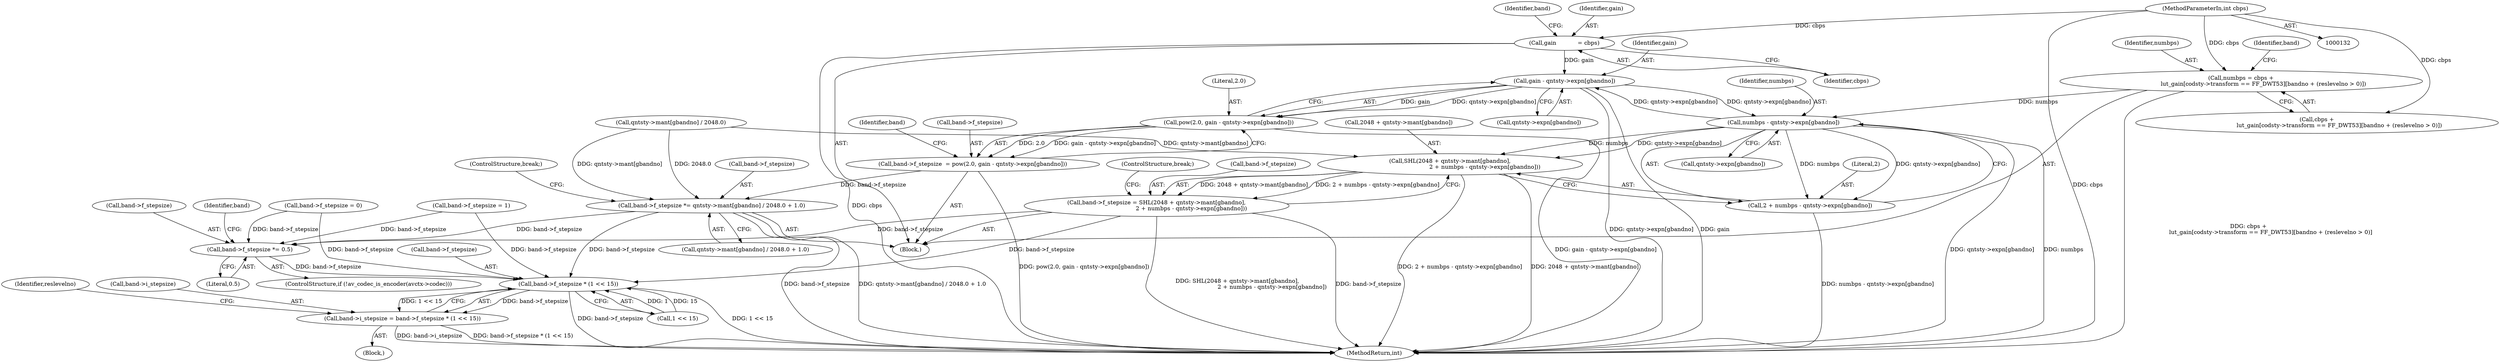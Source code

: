 digraph "0_FFmpeg_912ce9dd2080c5837285a471d750fa311e09b555_0@pointer" {
"1000608" [label="(Call,gain - qntsty->expn[gbandno])"];
"1000599" [label="(Call,gain            = cbps)"];
"1000136" [label="(MethodParameterIn,int cbps)"];
"1000590" [label="(Call,numbps - qntsty->expn[gbandno])"];
"1000559" [label="(Call,numbps = cbps +\n                         lut_gain[codsty->transform == FF_DWT53][bandno + (reslevelno > 0)])"];
"1000608" [label="(Call,gain - qntsty->expn[gbandno])"];
"1000580" [label="(Call,SHL(2048 + qntsty->mant[gbandno],\n                                       2 + numbps - qntsty->expn[gbandno]))"];
"1000576" [label="(Call,band->f_stepsize = SHL(2048 + qntsty->mant[gbandno],\n                                       2 + numbps - qntsty->expn[gbandno]))"];
"1000646" [label="(Call,band->f_stepsize *= 0.5)"];
"1000655" [label="(Call,band->f_stepsize * (1 << 15))"];
"1000651" [label="(Call,band->i_stepsize = band->f_stepsize * (1 << 15))"];
"1000588" [label="(Call,2 + numbps - qntsty->expn[gbandno])"];
"1000606" [label="(Call,pow(2.0, gain - qntsty->expn[gbandno]))"];
"1000602" [label="(Call,band->f_stepsize  = pow(2.0, gain - qntsty->expn[gbandno]))"];
"1000615" [label="(Call,band->f_stepsize *= qntsty->mant[gbandno] / 2048.0 + 1.0)"];
"1000561" [label="(Call,cbps +\n                         lut_gain[codsty->transform == FF_DWT53][bandno + (reslevelno > 0)])"];
"1000647" [label="(Call,band->f_stepsize)"];
"1000651" [label="(Call,band->i_stepsize = band->f_stepsize * (1 << 15))"];
"1000650" [label="(Literal,0.5)"];
"1000607" [label="(Literal,2.0)"];
"1000646" [label="(Call,band->f_stepsize *= 0.5)"];
"1000600" [label="(Identifier,gain)"];
"1000597" [label="(ControlStructure,break;)"];
"1000616" [label="(Call,band->f_stepsize)"];
"1000590" [label="(Call,numbps - qntsty->expn[gbandno])"];
"1000588" [label="(Call,2 + numbps - qntsty->expn[gbandno])"];
"1000617" [label="(Identifier,band)"];
"1000640" [label="(ControlStructure,if (!av_codec_is_encoder(avctx->codec)))"];
"1000656" [label="(Call,band->f_stepsize)"];
"1000610" [label="(Call,qntsty->expn[gbandno])"];
"1000615" [label="(Call,band->f_stepsize *= qntsty->mant[gbandno] / 2048.0 + 1.0)"];
"1000664" [label="(Identifier,reslevelno)"];
"1000552" [label="(Call,band->f_stepsize = 1)"];
"1000589" [label="(Literal,2)"];
"1000604" [label="(Identifier,band)"];
"1000659" [label="(Call,1 << 15)"];
"1000653" [label="(Identifier,band)"];
"1000532" [label="(Block,)"];
"1000580" [label="(Call,SHL(2048 + qntsty->mant[gbandno],\n                                       2 + numbps - qntsty->expn[gbandno]))"];
"1000603" [label="(Call,band->f_stepsize)"];
"1000577" [label="(Call,band->f_stepsize)"];
"1000619" [label="(Call,qntsty->mant[gbandno] / 2048.0 + 1.0)"];
"1000609" [label="(Identifier,gain)"];
"1000548" [label="(Block,)"];
"1000655" [label="(Call,band->f_stepsize * (1 << 15))"];
"1000136" [label="(MethodParameterIn,int cbps)"];
"1000652" [label="(Call,band->i_stepsize)"];
"1000628" [label="(ControlStructure,break;)"];
"1000606" [label="(Call,pow(2.0, gain - qntsty->expn[gbandno]))"];
"1000630" [label="(Call,band->f_stepsize = 0)"];
"1000560" [label="(Identifier,numbps)"];
"1000599" [label="(Call,gain            = cbps)"];
"1000591" [label="(Identifier,numbps)"];
"1000578" [label="(Identifier,band)"];
"1000581" [label="(Call,2048 + qntsty->mant[gbandno])"];
"1000620" [label="(Call,qntsty->mant[gbandno] / 2048.0)"];
"1000592" [label="(Call,qntsty->expn[gbandno])"];
"1000602" [label="(Call,band->f_stepsize  = pow(2.0, gain - qntsty->expn[gbandno]))"];
"1000601" [label="(Identifier,cbps)"];
"1000576" [label="(Call,band->f_stepsize = SHL(2048 + qntsty->mant[gbandno],\n                                       2 + numbps - qntsty->expn[gbandno]))"];
"1001573" [label="(MethodReturn,int)"];
"1000559" [label="(Call,numbps = cbps +\n                         lut_gain[codsty->transform == FF_DWT53][bandno + (reslevelno > 0)])"];
"1000608" [label="(Call,gain - qntsty->expn[gbandno])"];
"1000608" -> "1000606"  [label="AST: "];
"1000608" -> "1000610"  [label="CFG: "];
"1000609" -> "1000608"  [label="AST: "];
"1000610" -> "1000608"  [label="AST: "];
"1000606" -> "1000608"  [label="CFG: "];
"1000608" -> "1001573"  [label="DDG: qntsty->expn[gbandno]"];
"1000608" -> "1001573"  [label="DDG: gain"];
"1000608" -> "1000590"  [label="DDG: qntsty->expn[gbandno]"];
"1000608" -> "1000606"  [label="DDG: gain"];
"1000608" -> "1000606"  [label="DDG: qntsty->expn[gbandno]"];
"1000599" -> "1000608"  [label="DDG: gain"];
"1000590" -> "1000608"  [label="DDG: qntsty->expn[gbandno]"];
"1000599" -> "1000548"  [label="AST: "];
"1000599" -> "1000601"  [label="CFG: "];
"1000600" -> "1000599"  [label="AST: "];
"1000601" -> "1000599"  [label="AST: "];
"1000604" -> "1000599"  [label="CFG: "];
"1000599" -> "1001573"  [label="DDG: cbps"];
"1000136" -> "1000599"  [label="DDG: cbps"];
"1000136" -> "1000132"  [label="AST: "];
"1000136" -> "1001573"  [label="DDG: cbps"];
"1000136" -> "1000559"  [label="DDG: cbps"];
"1000136" -> "1000561"  [label="DDG: cbps"];
"1000590" -> "1000588"  [label="AST: "];
"1000590" -> "1000592"  [label="CFG: "];
"1000591" -> "1000590"  [label="AST: "];
"1000592" -> "1000590"  [label="AST: "];
"1000588" -> "1000590"  [label="CFG: "];
"1000590" -> "1001573"  [label="DDG: qntsty->expn[gbandno]"];
"1000590" -> "1001573"  [label="DDG: numbps"];
"1000590" -> "1000580"  [label="DDG: numbps"];
"1000590" -> "1000580"  [label="DDG: qntsty->expn[gbandno]"];
"1000590" -> "1000588"  [label="DDG: numbps"];
"1000590" -> "1000588"  [label="DDG: qntsty->expn[gbandno]"];
"1000559" -> "1000590"  [label="DDG: numbps"];
"1000559" -> "1000548"  [label="AST: "];
"1000559" -> "1000561"  [label="CFG: "];
"1000560" -> "1000559"  [label="AST: "];
"1000561" -> "1000559"  [label="AST: "];
"1000578" -> "1000559"  [label="CFG: "];
"1000559" -> "1001573"  [label="DDG: cbps +\n                         lut_gain[codsty->transform == FF_DWT53][bandno + (reslevelno > 0)]"];
"1000580" -> "1000576"  [label="AST: "];
"1000580" -> "1000588"  [label="CFG: "];
"1000581" -> "1000580"  [label="AST: "];
"1000588" -> "1000580"  [label="AST: "];
"1000576" -> "1000580"  [label="CFG: "];
"1000580" -> "1001573"  [label="DDG: 2 + numbps - qntsty->expn[gbandno]"];
"1000580" -> "1001573"  [label="DDG: 2048 + qntsty->mant[gbandno]"];
"1000580" -> "1000576"  [label="DDG: 2048 + qntsty->mant[gbandno]"];
"1000580" -> "1000576"  [label="DDG: 2 + numbps - qntsty->expn[gbandno]"];
"1000620" -> "1000580"  [label="DDG: qntsty->mant[gbandno]"];
"1000576" -> "1000548"  [label="AST: "];
"1000577" -> "1000576"  [label="AST: "];
"1000597" -> "1000576"  [label="CFG: "];
"1000576" -> "1001573"  [label="DDG: SHL(2048 + qntsty->mant[gbandno],\n                                       2 + numbps - qntsty->expn[gbandno])"];
"1000576" -> "1001573"  [label="DDG: band->f_stepsize"];
"1000576" -> "1000646"  [label="DDG: band->f_stepsize"];
"1000576" -> "1000655"  [label="DDG: band->f_stepsize"];
"1000646" -> "1000640"  [label="AST: "];
"1000646" -> "1000650"  [label="CFG: "];
"1000647" -> "1000646"  [label="AST: "];
"1000650" -> "1000646"  [label="AST: "];
"1000653" -> "1000646"  [label="CFG: "];
"1000552" -> "1000646"  [label="DDG: band->f_stepsize"];
"1000630" -> "1000646"  [label="DDG: band->f_stepsize"];
"1000615" -> "1000646"  [label="DDG: band->f_stepsize"];
"1000646" -> "1000655"  [label="DDG: band->f_stepsize"];
"1000655" -> "1000651"  [label="AST: "];
"1000655" -> "1000659"  [label="CFG: "];
"1000656" -> "1000655"  [label="AST: "];
"1000659" -> "1000655"  [label="AST: "];
"1000651" -> "1000655"  [label="CFG: "];
"1000655" -> "1001573"  [label="DDG: band->f_stepsize"];
"1000655" -> "1001573"  [label="DDG: 1 << 15"];
"1000655" -> "1000651"  [label="DDG: band->f_stepsize"];
"1000655" -> "1000651"  [label="DDG: 1 << 15"];
"1000552" -> "1000655"  [label="DDG: band->f_stepsize"];
"1000630" -> "1000655"  [label="DDG: band->f_stepsize"];
"1000615" -> "1000655"  [label="DDG: band->f_stepsize"];
"1000659" -> "1000655"  [label="DDG: 1"];
"1000659" -> "1000655"  [label="DDG: 15"];
"1000651" -> "1000532"  [label="AST: "];
"1000652" -> "1000651"  [label="AST: "];
"1000664" -> "1000651"  [label="CFG: "];
"1000651" -> "1001573"  [label="DDG: band->f_stepsize * (1 << 15)"];
"1000651" -> "1001573"  [label="DDG: band->i_stepsize"];
"1000589" -> "1000588"  [label="AST: "];
"1000588" -> "1001573"  [label="DDG: numbps - qntsty->expn[gbandno]"];
"1000606" -> "1000602"  [label="AST: "];
"1000607" -> "1000606"  [label="AST: "];
"1000602" -> "1000606"  [label="CFG: "];
"1000606" -> "1001573"  [label="DDG: gain - qntsty->expn[gbandno]"];
"1000606" -> "1000602"  [label="DDG: 2.0"];
"1000606" -> "1000602"  [label="DDG: gain - qntsty->expn[gbandno]"];
"1000602" -> "1000548"  [label="AST: "];
"1000603" -> "1000602"  [label="AST: "];
"1000617" -> "1000602"  [label="CFG: "];
"1000602" -> "1001573"  [label="DDG: pow(2.0, gain - qntsty->expn[gbandno])"];
"1000602" -> "1000615"  [label="DDG: band->f_stepsize"];
"1000615" -> "1000548"  [label="AST: "];
"1000615" -> "1000619"  [label="CFG: "];
"1000616" -> "1000615"  [label="AST: "];
"1000619" -> "1000615"  [label="AST: "];
"1000628" -> "1000615"  [label="CFG: "];
"1000615" -> "1001573"  [label="DDG: band->f_stepsize"];
"1000615" -> "1001573"  [label="DDG: qntsty->mant[gbandno] / 2048.0 + 1.0"];
"1000620" -> "1000615"  [label="DDG: qntsty->mant[gbandno]"];
"1000620" -> "1000615"  [label="DDG: 2048.0"];
}
